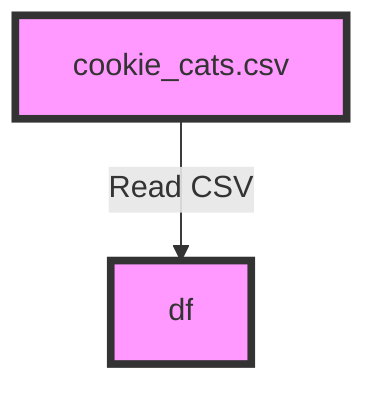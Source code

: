 graph TD
    A["cookie_cats.csv"]:::Data
    A --> |"Read CSV"| B["df"]:::Data
    classDef Data fill:#f9f,stroke:#333,stroke-width:4px;